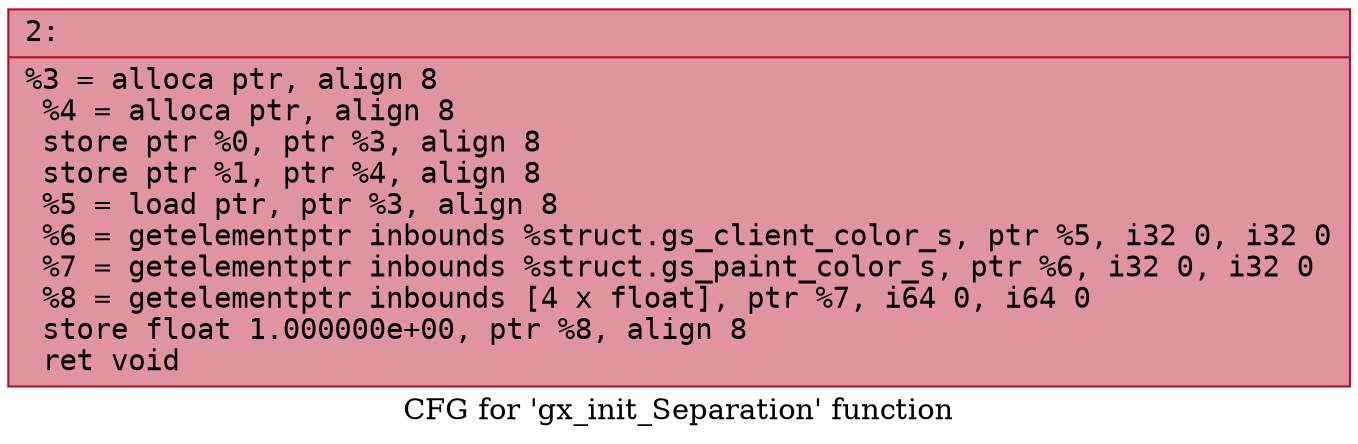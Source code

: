 digraph "CFG for 'gx_init_Separation' function" {
	label="CFG for 'gx_init_Separation' function";

	Node0x600002e0e0d0 [shape=record,color="#b70d28ff", style=filled, fillcolor="#b70d2870" fontname="Courier",label="{2:\l|  %3 = alloca ptr, align 8\l  %4 = alloca ptr, align 8\l  store ptr %0, ptr %3, align 8\l  store ptr %1, ptr %4, align 8\l  %5 = load ptr, ptr %3, align 8\l  %6 = getelementptr inbounds %struct.gs_client_color_s, ptr %5, i32 0, i32 0\l  %7 = getelementptr inbounds %struct.gs_paint_color_s, ptr %6, i32 0, i32 0\l  %8 = getelementptr inbounds [4 x float], ptr %7, i64 0, i64 0\l  store float 1.000000e+00, ptr %8, align 8\l  ret void\l}"];
}
